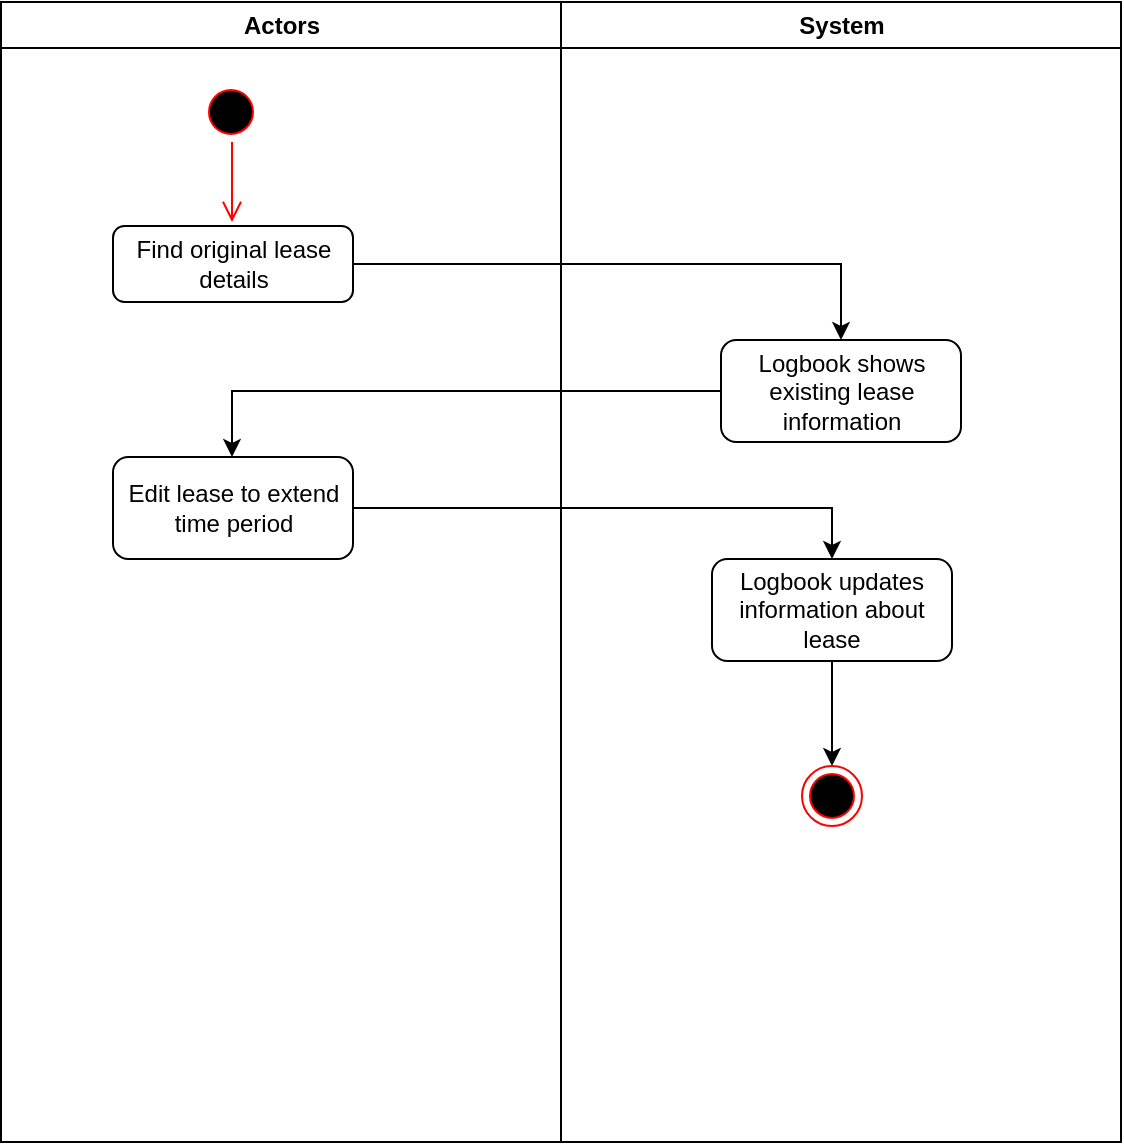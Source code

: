 <mxfile version="10.6.1" type="github"><diagram name="Page-1" id="e7e014a7-5840-1c2e-5031-d8a46d1fe8dd"><mxGraphModel dx="893" dy="754" grid="1" gridSize="10" guides="1" tooltips="1" connect="1" arrows="1" fold="1" page="1" pageScale="1" pageWidth="1169" pageHeight="826" background="#ffffff" math="0" shadow="0"><root><mxCell id="0"/><mxCell id="1" parent="0"/><mxCell id="2" value="Actors" style="swimlane;whiteSpace=wrap" parent="1" vertex="1"><mxGeometry x="164.5" y="128" width="280" height="570" as="geometry"/></mxCell><mxCell id="5" value="" style="ellipse;shape=startState;fillColor=#000000;strokeColor=#ff0000;" parent="2" vertex="1"><mxGeometry x="100" y="40" width="30" height="30" as="geometry"/></mxCell><mxCell id="6" value="" style="edgeStyle=elbowEdgeStyle;elbow=horizontal;verticalAlign=bottom;endArrow=open;endSize=8;strokeColor=#FF0000;endFill=1;rounded=0" parent="2" source="5" edge="1"><mxGeometry x="100" y="40" as="geometry"><mxPoint x="115.5" y="110" as="targetPoint"/></mxGeometry></mxCell><mxCell id="wTy6nehzbXBPNZl560g7-41" value="Find original lease details" style="rounded=1;whiteSpace=wrap;html=1;" vertex="1" parent="2"><mxGeometry x="56" y="112" width="120" height="38" as="geometry"/></mxCell><mxCell id="wTy6nehzbXBPNZl560g7-44" value="Edit lease to extend time period" style="rounded=1;whiteSpace=wrap;html=1;" vertex="1" parent="2"><mxGeometry x="56" y="227.5" width="120" height="51" as="geometry"/></mxCell><mxCell id="3" value="System" style="swimlane;whiteSpace=wrap;startSize=23;" parent="1" vertex="1"><mxGeometry x="444.5" y="128" width="280" height="570" as="geometry"/></mxCell><mxCell id="wTy6nehzbXBPNZl560g7-42" value="Logbook shows existing lease information" style="rounded=1;whiteSpace=wrap;html=1;" vertex="1" parent="3"><mxGeometry x="80" y="169" width="120" height="51" as="geometry"/></mxCell><mxCell id="wTy6nehzbXBPNZl560g7-49" style="edgeStyle=orthogonalEdgeStyle;rounded=0;orthogonalLoop=1;jettySize=auto;html=1;exitX=0.5;exitY=1;exitDx=0;exitDy=0;entryX=0.5;entryY=0;entryDx=0;entryDy=0;" edge="1" parent="3" source="wTy6nehzbXBPNZl560g7-46" target="wTy6nehzbXBPNZl560g7-48"><mxGeometry relative="1" as="geometry"/></mxCell><mxCell id="wTy6nehzbXBPNZl560g7-46" value="Logbook updates information about lease" style="rounded=1;whiteSpace=wrap;html=1;" vertex="1" parent="3"><mxGeometry x="75.5" y="278.5" width="120" height="51" as="geometry"/></mxCell><mxCell id="wTy6nehzbXBPNZl560g7-48" value="" style="ellipse;html=1;shape=endState;fillColor=#000000;strokeColor=#ff0000;" vertex="1" parent="3"><mxGeometry x="120.5" y="382" width="30" height="30" as="geometry"/></mxCell><mxCell id="wTy6nehzbXBPNZl560g7-43" value="" style="edgeStyle=orthogonalEdgeStyle;rounded=0;orthogonalLoop=1;jettySize=auto;html=1;" edge="1" parent="1" source="wTy6nehzbXBPNZl560g7-41" target="wTy6nehzbXBPNZl560g7-42"><mxGeometry relative="1" as="geometry"/></mxCell><mxCell id="wTy6nehzbXBPNZl560g7-45" value="" style="edgeStyle=orthogonalEdgeStyle;rounded=0;orthogonalLoop=1;jettySize=auto;html=1;" edge="1" parent="1" source="wTy6nehzbXBPNZl560g7-42" target="wTy6nehzbXBPNZl560g7-44"><mxGeometry relative="1" as="geometry"><Array as="points"><mxPoint x="280" y="323"/></Array></mxGeometry></mxCell><mxCell id="wTy6nehzbXBPNZl560g7-47" value="" style="edgeStyle=orthogonalEdgeStyle;rounded=0;orthogonalLoop=1;jettySize=auto;html=1;" edge="1" parent="1" source="wTy6nehzbXBPNZl560g7-44" target="wTy6nehzbXBPNZl560g7-46"><mxGeometry relative="1" as="geometry"><Array as="points"><mxPoint x="580" y="381"/></Array></mxGeometry></mxCell></root></mxGraphModel></diagram></mxfile>